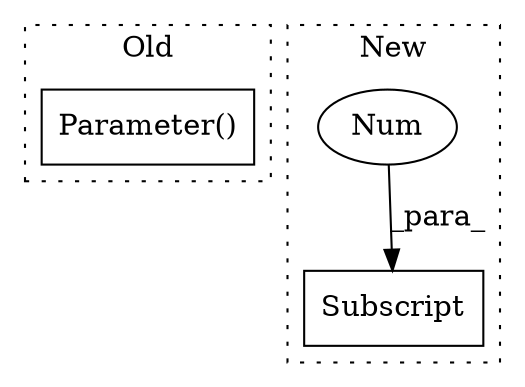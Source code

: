 digraph G {
subgraph cluster0 {
1 [label="Parameter()" a="75" s="7792,7848" l="13,1" shape="box"];
label = "Old";
style="dotted";
}
subgraph cluster1 {
2 [label="Subscript" a="63" s="7802,0" l="26,0" shape="box"];
3 [label="Num" a="76" s="7825" l="2" shape="ellipse"];
label = "New";
style="dotted";
}
3 -> 2 [label="_para_"];
}